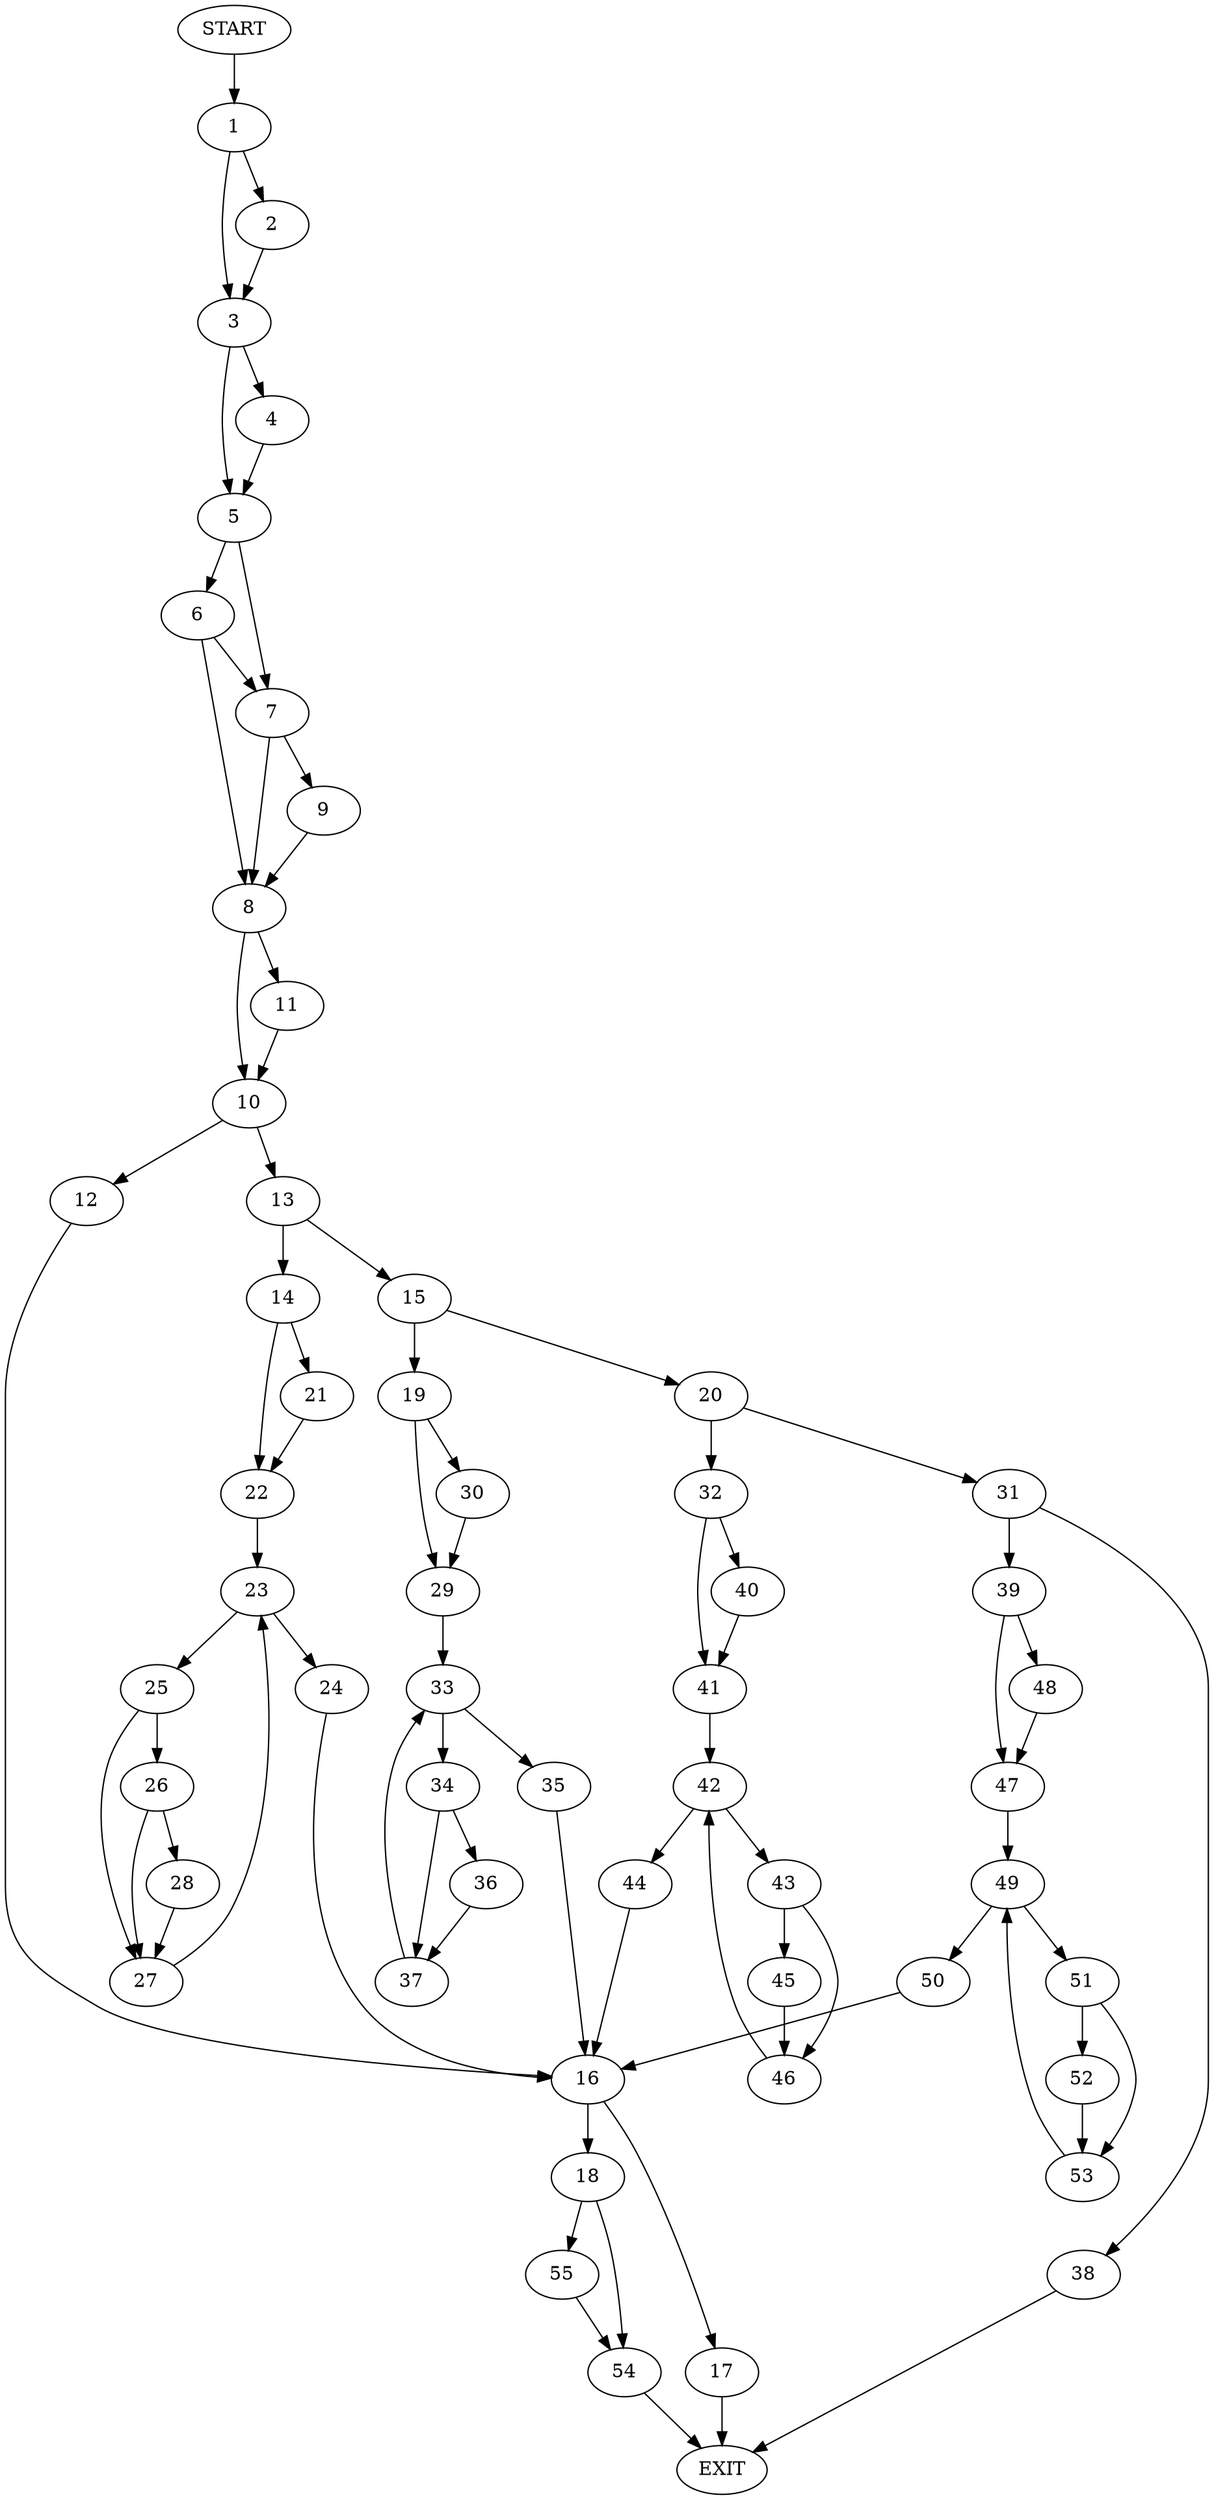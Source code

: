 digraph {
0 [label="START"]
56 [label="EXIT"]
0 -> 1
1 -> 2
1 -> 3
2 -> 3
3 -> 4
3 -> 5
5 -> 6
5 -> 7
4 -> 5
6 -> 7
6 -> 8
7 -> 9
7 -> 8
8 -> 10
8 -> 11
9 -> 8
11 -> 10
10 -> 12
10 -> 13
13 -> 14
13 -> 15
12 -> 16
16 -> 17
16 -> 18
15 -> 19
15 -> 20
14 -> 21
14 -> 22
21 -> 22
22 -> 23
23 -> 24
23 -> 25
24 -> 16
25 -> 26
25 -> 27
26 -> 27
26 -> 28
27 -> 23
28 -> 27
19 -> 29
19 -> 30
20 -> 31
20 -> 32
29 -> 33
30 -> 29
33 -> 34
33 -> 35
34 -> 36
34 -> 37
35 -> 16
36 -> 37
37 -> 33
31 -> 38
31 -> 39
32 -> 40
32 -> 41
41 -> 42
40 -> 41
42 -> 43
42 -> 44
43 -> 45
43 -> 46
44 -> 16
45 -> 46
46 -> 42
38 -> 56
39 -> 47
39 -> 48
48 -> 47
47 -> 49
49 -> 50
49 -> 51
50 -> 16
51 -> 52
51 -> 53
52 -> 53
53 -> 49
17 -> 56
18 -> 54
18 -> 55
54 -> 56
55 -> 54
}
